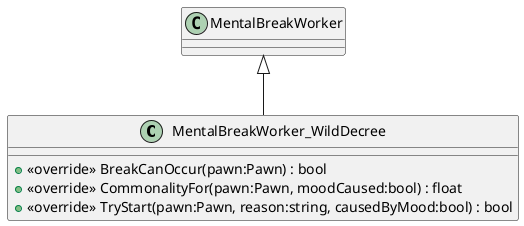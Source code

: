 @startuml
class MentalBreakWorker_WildDecree {
    + <<override>> BreakCanOccur(pawn:Pawn) : bool
    + <<override>> CommonalityFor(pawn:Pawn, moodCaused:bool) : float
    + <<override>> TryStart(pawn:Pawn, reason:string, causedByMood:bool) : bool
}
MentalBreakWorker <|-- MentalBreakWorker_WildDecree
@enduml

